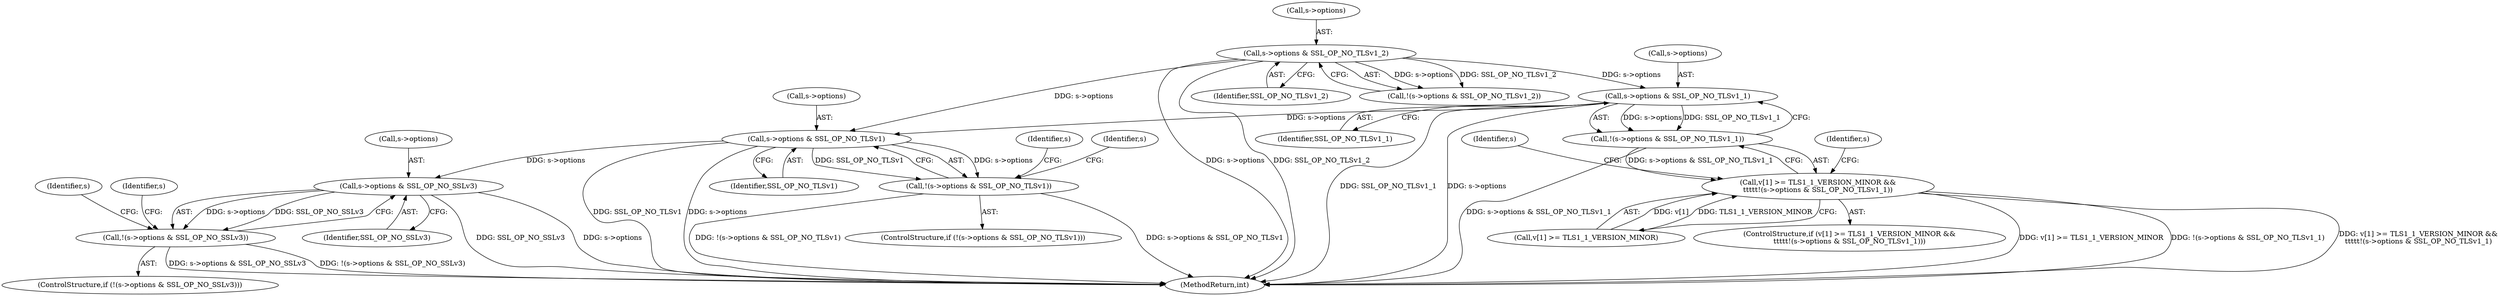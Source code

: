 digraph "0_openssl_26a59d9b46574e457870197dffa802871b4c8fc7_0@pointer" {
"1000546" [label="(Call,s->options & SSL_OP_NO_TLSv1_1)"];
"1000523" [label="(Call,s->options & SSL_OP_NO_TLSv1_2)"];
"1000545" [label="(Call,!(s->options & SSL_OP_NO_TLSv1_1))"];
"1000539" [label="(Call,v[1] >= TLS1_1_VERSION_MINOR &&\n\t\t\t\t\t!(s->options & SSL_OP_NO_TLSv1_1))"];
"1000563" [label="(Call,s->options & SSL_OP_NO_TLSv1)"];
"1000562" [label="(Call,!(s->options & SSL_OP_NO_TLSv1))"];
"1000580" [label="(Call,s->options & SSL_OP_NO_SSLv3)"];
"1000579" [label="(Call,!(s->options & SSL_OP_NO_SSLv3))"];
"1000550" [label="(Identifier,SSL_OP_NO_TLSv1_1)"];
"1000689" [label="(Identifier,s)"];
"1000562" [label="(Call,!(s->options & SSL_OP_NO_TLSv1))"];
"1000563" [label="(Call,s->options & SSL_OP_NO_TLSv1)"];
"1000554" [label="(Identifier,s)"];
"1000571" [label="(Identifier,s)"];
"1000565" [label="(Identifier,s)"];
"1000588" [label="(Identifier,s)"];
"1001252" [label="(MethodReturn,int)"];
"1000527" [label="(Identifier,SSL_OP_NO_TLSv1_2)"];
"1000546" [label="(Call,s->options & SSL_OP_NO_TLSv1_1)"];
"1000547" [label="(Call,s->options)"];
"1000564" [label="(Call,s->options)"];
"1000579" [label="(Call,!(s->options & SSL_OP_NO_SSLv3))"];
"1000540" [label="(Call,v[1] >= TLS1_1_VERSION_MINOR)"];
"1000524" [label="(Call,s->options)"];
"1000545" [label="(Call,!(s->options & SSL_OP_NO_TLSv1_1))"];
"1000581" [label="(Call,s->options)"];
"1000584" [label="(Identifier,SSL_OP_NO_SSLv3)"];
"1000522" [label="(Call,!(s->options & SSL_OP_NO_TLSv1_2))"];
"1000523" [label="(Call,s->options & SSL_OP_NO_TLSv1_2)"];
"1000580" [label="(Call,s->options & SSL_OP_NO_SSLv3)"];
"1000538" [label="(ControlStructure,if (v[1] >= TLS1_1_VERSION_MINOR &&\n\t\t\t\t\t!(s->options & SSL_OP_NO_TLSv1_1)))"];
"1000567" [label="(Identifier,SSL_OP_NO_TLSv1)"];
"1000539" [label="(Call,v[1] >= TLS1_1_VERSION_MINOR &&\n\t\t\t\t\t!(s->options & SSL_OP_NO_TLSv1_1))"];
"1000578" [label="(ControlStructure,if (!(s->options & SSL_OP_NO_SSLv3)))"];
"1000582" [label="(Identifier,s)"];
"1000561" [label="(ControlStructure,if (!(s->options & SSL_OP_NO_TLSv1)))"];
"1000546" -> "1000545"  [label="AST: "];
"1000546" -> "1000550"  [label="CFG: "];
"1000547" -> "1000546"  [label="AST: "];
"1000550" -> "1000546"  [label="AST: "];
"1000545" -> "1000546"  [label="CFG: "];
"1000546" -> "1001252"  [label="DDG: SSL_OP_NO_TLSv1_1"];
"1000546" -> "1001252"  [label="DDG: s->options"];
"1000546" -> "1000545"  [label="DDG: s->options"];
"1000546" -> "1000545"  [label="DDG: SSL_OP_NO_TLSv1_1"];
"1000523" -> "1000546"  [label="DDG: s->options"];
"1000546" -> "1000563"  [label="DDG: s->options"];
"1000523" -> "1000522"  [label="AST: "];
"1000523" -> "1000527"  [label="CFG: "];
"1000524" -> "1000523"  [label="AST: "];
"1000527" -> "1000523"  [label="AST: "];
"1000522" -> "1000523"  [label="CFG: "];
"1000523" -> "1001252"  [label="DDG: s->options"];
"1000523" -> "1001252"  [label="DDG: SSL_OP_NO_TLSv1_2"];
"1000523" -> "1000522"  [label="DDG: s->options"];
"1000523" -> "1000522"  [label="DDG: SSL_OP_NO_TLSv1_2"];
"1000523" -> "1000563"  [label="DDG: s->options"];
"1000545" -> "1000539"  [label="AST: "];
"1000539" -> "1000545"  [label="CFG: "];
"1000545" -> "1001252"  [label="DDG: s->options & SSL_OP_NO_TLSv1_1"];
"1000545" -> "1000539"  [label="DDG: s->options & SSL_OP_NO_TLSv1_1"];
"1000539" -> "1000538"  [label="AST: "];
"1000539" -> "1000540"  [label="CFG: "];
"1000540" -> "1000539"  [label="AST: "];
"1000554" -> "1000539"  [label="CFG: "];
"1000565" -> "1000539"  [label="CFG: "];
"1000539" -> "1001252"  [label="DDG: v[1] >= TLS1_1_VERSION_MINOR"];
"1000539" -> "1001252"  [label="DDG: !(s->options & SSL_OP_NO_TLSv1_1)"];
"1000539" -> "1001252"  [label="DDG: v[1] >= TLS1_1_VERSION_MINOR &&\n\t\t\t\t\t!(s->options & SSL_OP_NO_TLSv1_1)"];
"1000540" -> "1000539"  [label="DDG: v[1]"];
"1000540" -> "1000539"  [label="DDG: TLS1_1_VERSION_MINOR"];
"1000563" -> "1000562"  [label="AST: "];
"1000563" -> "1000567"  [label="CFG: "];
"1000564" -> "1000563"  [label="AST: "];
"1000567" -> "1000563"  [label="AST: "];
"1000562" -> "1000563"  [label="CFG: "];
"1000563" -> "1001252"  [label="DDG: SSL_OP_NO_TLSv1"];
"1000563" -> "1001252"  [label="DDG: s->options"];
"1000563" -> "1000562"  [label="DDG: s->options"];
"1000563" -> "1000562"  [label="DDG: SSL_OP_NO_TLSv1"];
"1000563" -> "1000580"  [label="DDG: s->options"];
"1000562" -> "1000561"  [label="AST: "];
"1000571" -> "1000562"  [label="CFG: "];
"1000582" -> "1000562"  [label="CFG: "];
"1000562" -> "1001252"  [label="DDG: s->options & SSL_OP_NO_TLSv1"];
"1000562" -> "1001252"  [label="DDG: !(s->options & SSL_OP_NO_TLSv1)"];
"1000580" -> "1000579"  [label="AST: "];
"1000580" -> "1000584"  [label="CFG: "];
"1000581" -> "1000580"  [label="AST: "];
"1000584" -> "1000580"  [label="AST: "];
"1000579" -> "1000580"  [label="CFG: "];
"1000580" -> "1001252"  [label="DDG: SSL_OP_NO_SSLv3"];
"1000580" -> "1001252"  [label="DDG: s->options"];
"1000580" -> "1000579"  [label="DDG: s->options"];
"1000580" -> "1000579"  [label="DDG: SSL_OP_NO_SSLv3"];
"1000579" -> "1000578"  [label="AST: "];
"1000588" -> "1000579"  [label="CFG: "];
"1000689" -> "1000579"  [label="CFG: "];
"1000579" -> "1001252"  [label="DDG: !(s->options & SSL_OP_NO_SSLv3)"];
"1000579" -> "1001252"  [label="DDG: s->options & SSL_OP_NO_SSLv3"];
}
